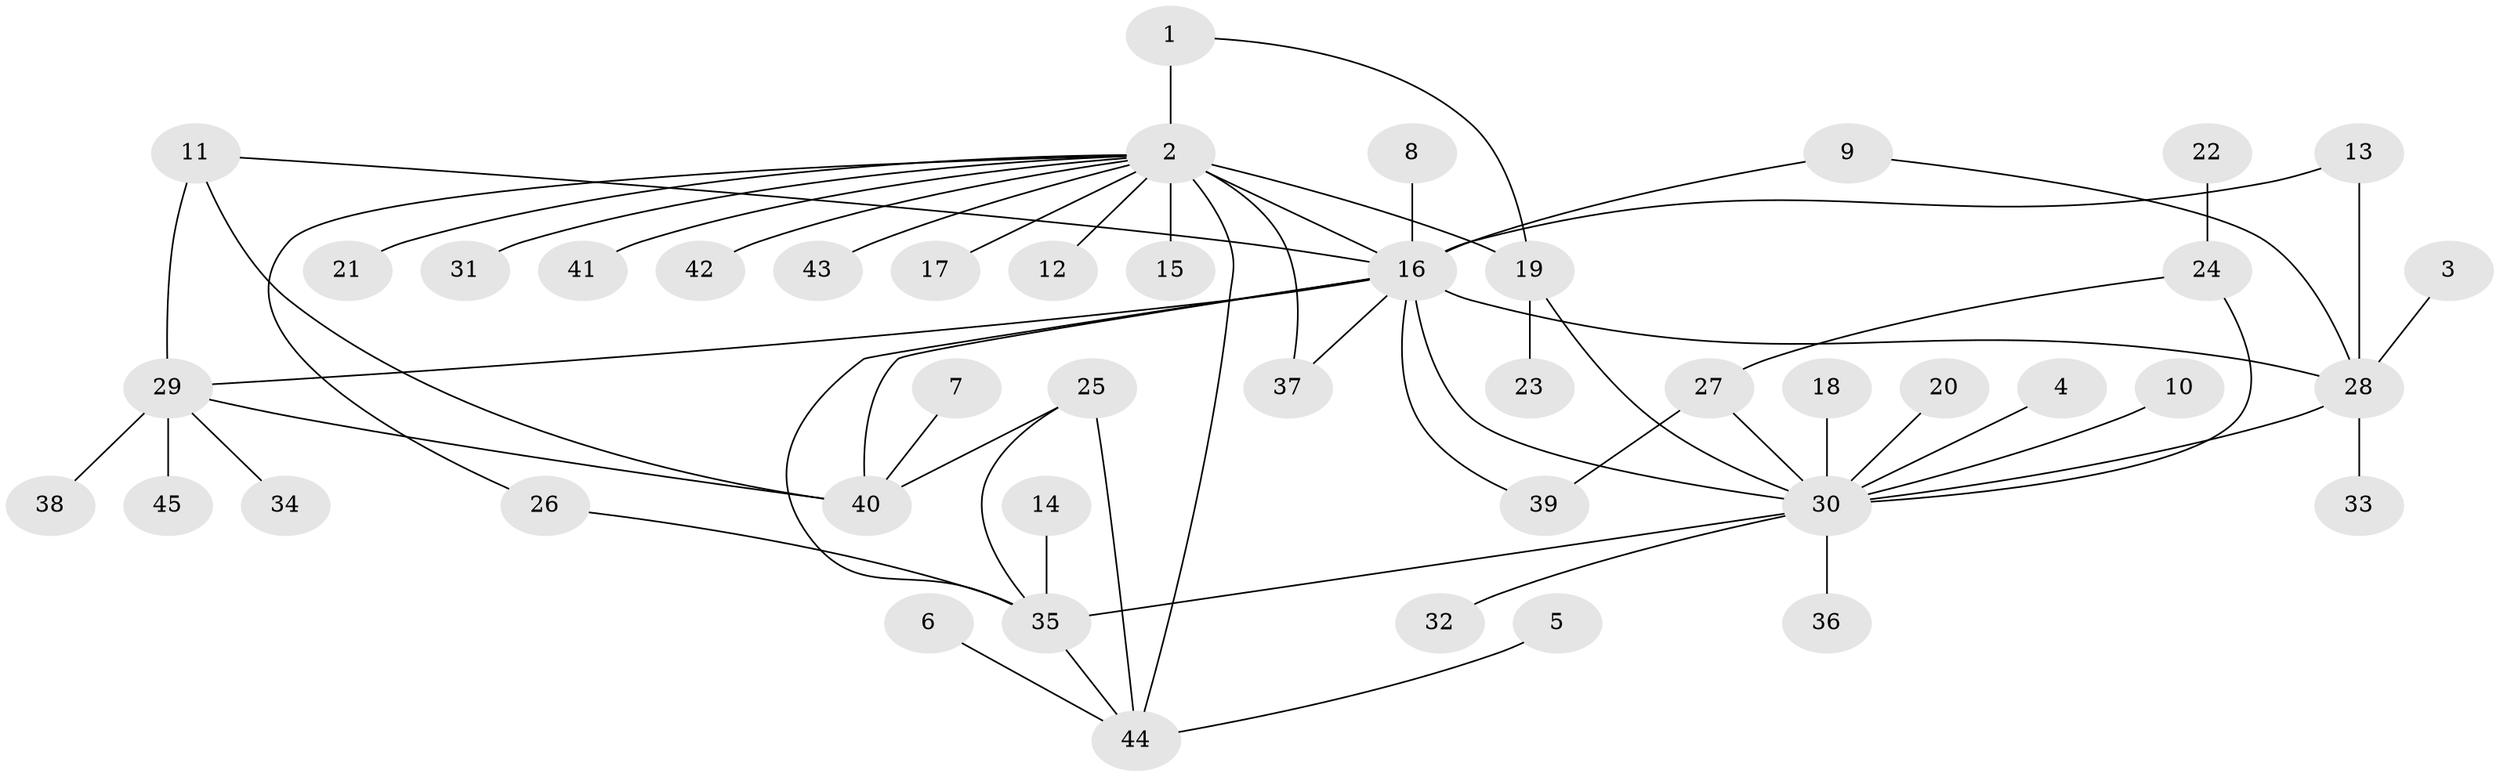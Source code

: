// original degree distribution, {5: 0.03333333333333333, 3: 0.06666666666666667, 15: 0.011111111111111112, 6: 0.03333333333333333, 7: 0.03333333333333333, 11: 0.011111111111111112, 4: 0.03333333333333333, 8: 0.044444444444444446, 10: 0.011111111111111112, 1: 0.5777777777777777, 2: 0.14444444444444443}
// Generated by graph-tools (version 1.1) at 2025/50/03/09/25 03:50:37]
// undirected, 45 vertices, 60 edges
graph export_dot {
graph [start="1"]
  node [color=gray90,style=filled];
  1;
  2;
  3;
  4;
  5;
  6;
  7;
  8;
  9;
  10;
  11;
  12;
  13;
  14;
  15;
  16;
  17;
  18;
  19;
  20;
  21;
  22;
  23;
  24;
  25;
  26;
  27;
  28;
  29;
  30;
  31;
  32;
  33;
  34;
  35;
  36;
  37;
  38;
  39;
  40;
  41;
  42;
  43;
  44;
  45;
  1 -- 2 [weight=2.0];
  1 -- 19 [weight=1.0];
  2 -- 12 [weight=1.0];
  2 -- 15 [weight=1.0];
  2 -- 16 [weight=3.0];
  2 -- 17 [weight=1.0];
  2 -- 19 [weight=2.0];
  2 -- 21 [weight=1.0];
  2 -- 26 [weight=1.0];
  2 -- 31 [weight=1.0];
  2 -- 37 [weight=1.0];
  2 -- 41 [weight=1.0];
  2 -- 42 [weight=1.0];
  2 -- 43 [weight=1.0];
  2 -- 44 [weight=1.0];
  3 -- 28 [weight=1.0];
  4 -- 30 [weight=1.0];
  5 -- 44 [weight=1.0];
  6 -- 44 [weight=1.0];
  7 -- 40 [weight=1.0];
  8 -- 16 [weight=1.0];
  9 -- 16 [weight=1.0];
  9 -- 28 [weight=1.0];
  10 -- 30 [weight=1.0];
  11 -- 16 [weight=1.0];
  11 -- 29 [weight=1.0];
  11 -- 40 [weight=1.0];
  13 -- 16 [weight=1.0];
  13 -- 28 [weight=2.0];
  14 -- 35 [weight=1.0];
  16 -- 28 [weight=2.0];
  16 -- 29 [weight=1.0];
  16 -- 30 [weight=1.0];
  16 -- 35 [weight=1.0];
  16 -- 37 [weight=1.0];
  16 -- 39 [weight=1.0];
  16 -- 40 [weight=1.0];
  18 -- 30 [weight=1.0];
  19 -- 23 [weight=1.0];
  19 -- 30 [weight=1.0];
  20 -- 30 [weight=1.0];
  22 -- 24 [weight=1.0];
  24 -- 27 [weight=1.0];
  24 -- 30 [weight=2.0];
  25 -- 35 [weight=1.0];
  25 -- 40 [weight=1.0];
  25 -- 44 [weight=2.0];
  26 -- 35 [weight=1.0];
  27 -- 30 [weight=2.0];
  27 -- 39 [weight=1.0];
  28 -- 30 [weight=1.0];
  28 -- 33 [weight=1.0];
  29 -- 34 [weight=1.0];
  29 -- 38 [weight=1.0];
  29 -- 40 [weight=1.0];
  29 -- 45 [weight=1.0];
  30 -- 32 [weight=1.0];
  30 -- 35 [weight=1.0];
  30 -- 36 [weight=1.0];
  35 -- 44 [weight=2.0];
}
